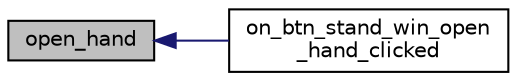 digraph "open_hand"
{
  edge [fontname="Helvetica",fontsize="10",labelfontname="Helvetica",labelfontsize="10"];
  node [fontname="Helvetica",fontsize="10",shape=record];
  rankdir="LR";
  Node22 [label="open_hand",height=0.2,width=0.4,color="black", fillcolor="grey75", style="filled", fontcolor="black"];
  Node22 -> Node23 [dir="back",color="midnightblue",fontsize="10",style="solid",fontname="Helvetica"];
  Node23 [label="on_btn_stand_win_open\l_hand_clicked",height=0.2,width=0.4,color="black", fillcolor="white", style="filled",URL="$main_8c.html#a05ec44edf786f5ad993418ba4d813e54",tooltip="Sends command to hand (Open hand) "];
}
